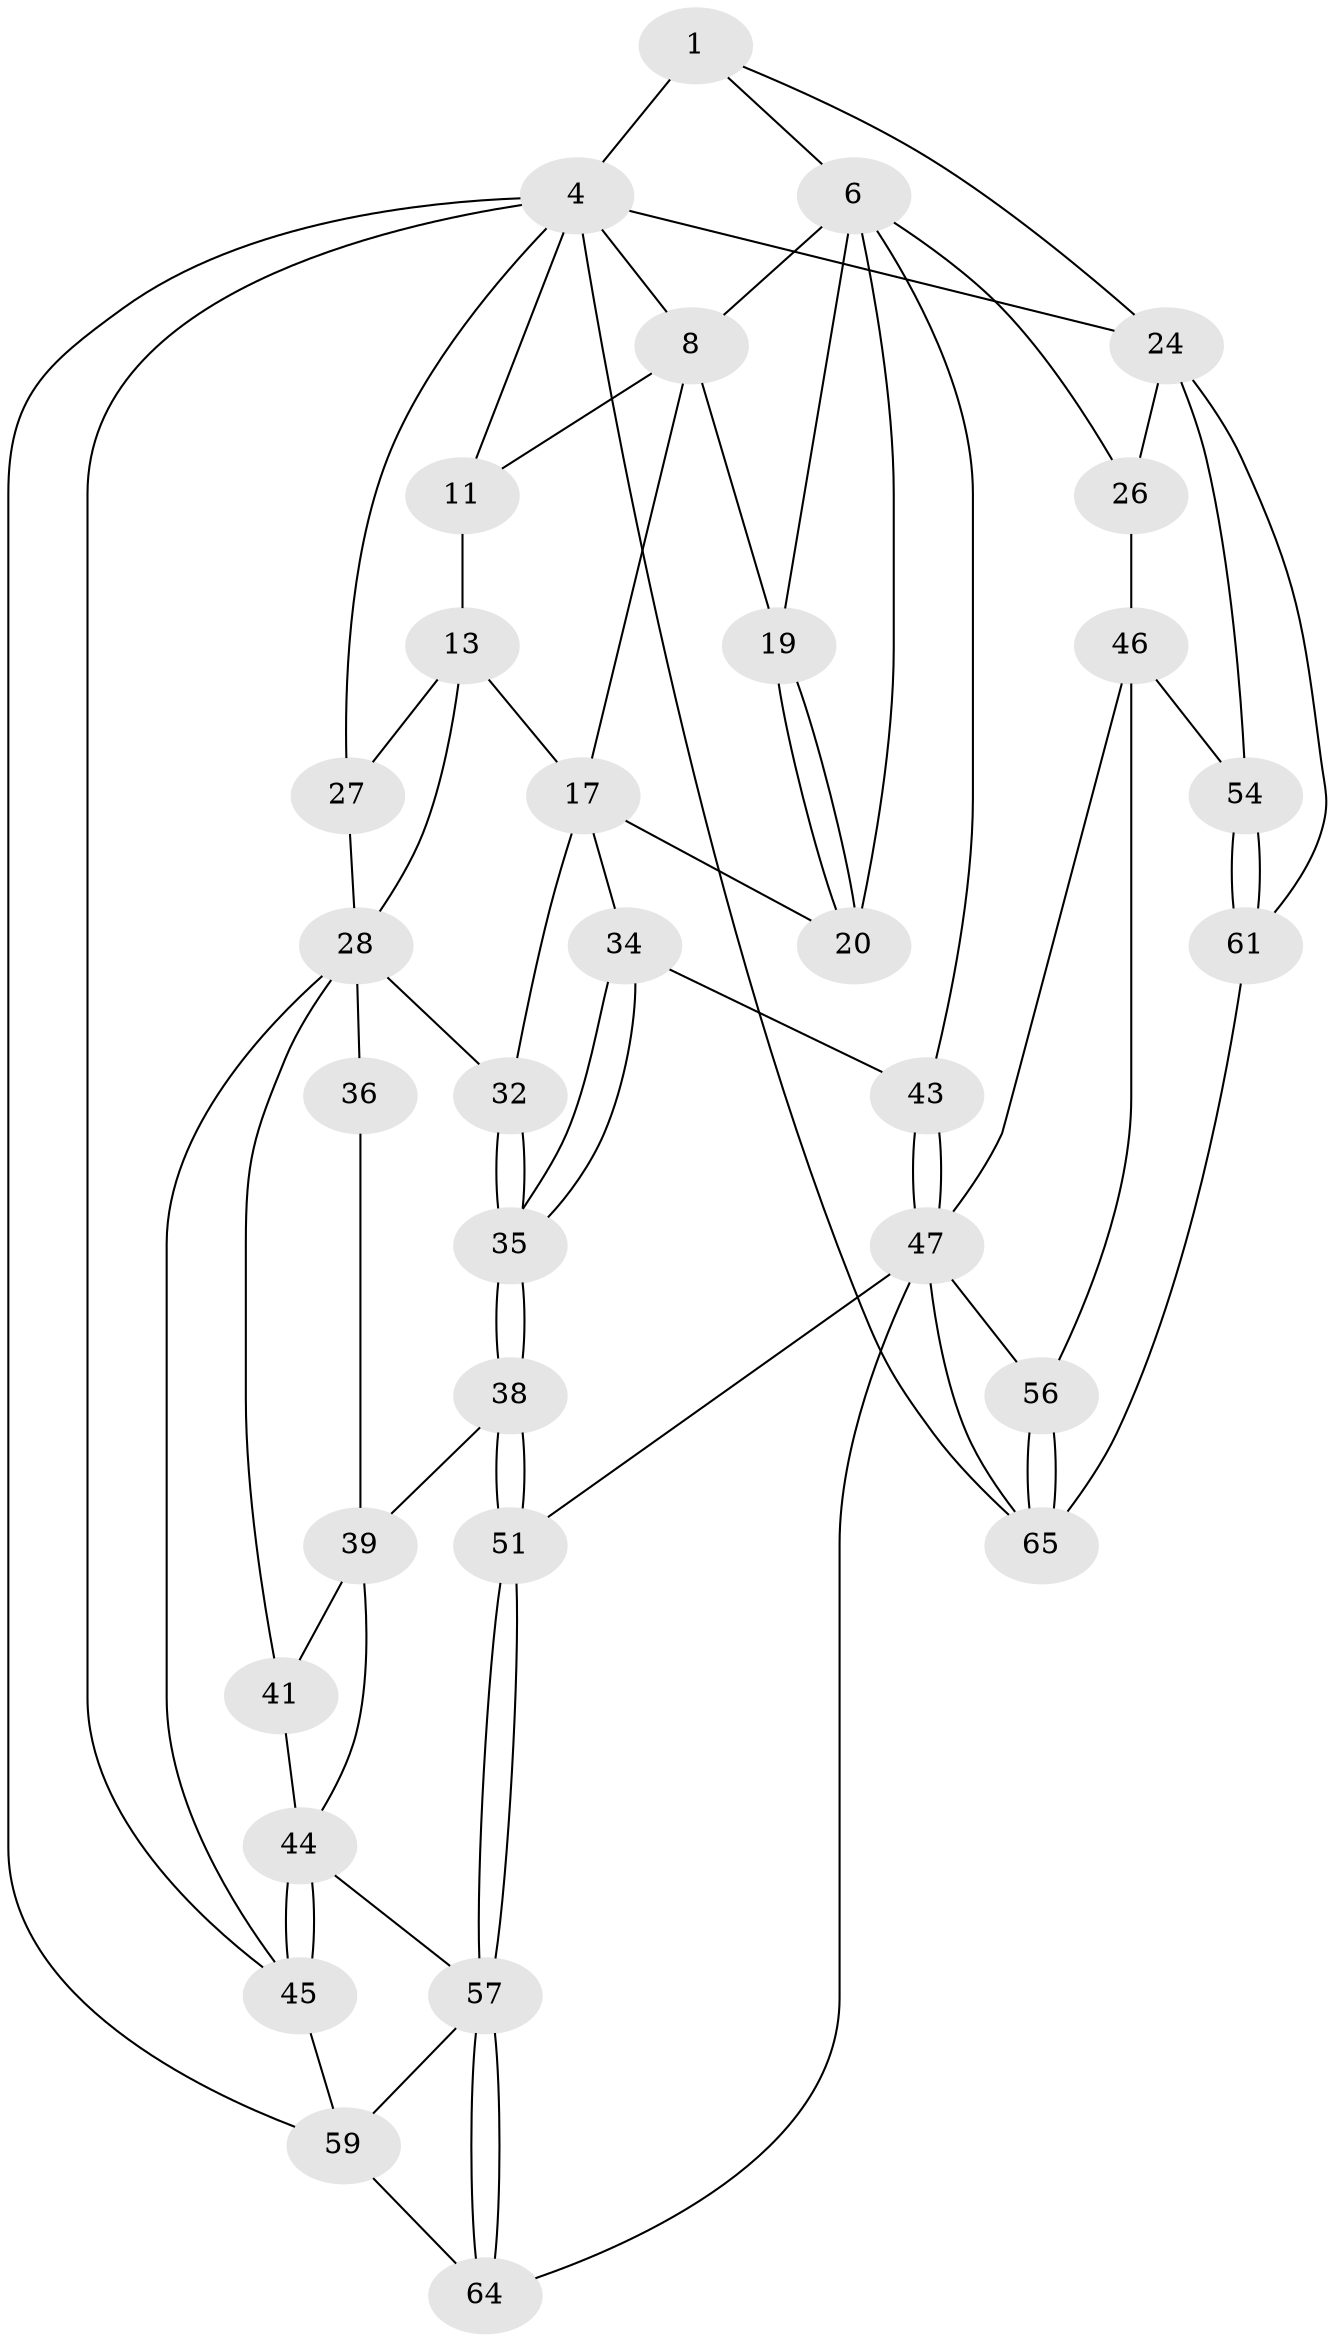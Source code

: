 // original degree distribution, {3: 0.029850746268656716, 4: 0.22388059701492538, 5: 0.5671641791044776, 6: 0.1791044776119403}
// Generated by graph-tools (version 1.1) at 2025/17/03/09/25 04:17:06]
// undirected, 33 vertices, 74 edges
graph export_dot {
graph [start="1"]
  node [color=gray90,style=filled];
  1 [pos="+0.8588696754643841+0.04952200778586794",super="+2+5"];
  4 [pos="+0.7897745802146944+0",super="+10"];
  6 [pos="+0.8192608071384633+0.2491316496860683",super="+7+22"];
  8 [pos="+0.6375750810608424+0.09815447236054921",super="+16+9"];
  11 [pos="+0.23643811992673153+0",super="+12"];
  13 [pos="+0.37445117144702045+0.16273934028655146",super="+14"];
  17 [pos="+0.4702709606935891+0.29155538813400794",super="+21+18"];
  19 [pos="+0.6622002938184122+0.25170133794565924"];
  20 [pos="+0.6462311844186568+0.30698877767789734"];
  24 [pos="+1+0.5381645229671294",super="+25+60"];
  26 [pos="+0.9495981578732777+0.5181873517843961"];
  27 [pos="+0+0.31294632721727245"];
  28 [pos="+0.18841736279581797+0.3135821136027338",super="+33+29"];
  32 [pos="+0.3073666665545329+0.34492517631015013"];
  34 [pos="+0.5140262519730702+0.49415411979240764"];
  35 [pos="+0.35370232786577843+0.5971045273355038"];
  36 [pos="+0.20032233240417693+0.41634449548091856"];
  38 [pos="+0.3480675264566628+0.6045147472778519"];
  39 [pos="+0.3172534565007247+0.6068609702098304",super="+40"];
  41 [pos="+0.16717546258990312+0.5290940413277444",super="+42"];
  43 [pos="+0.5453464749305696+0.5015513186239624"];
  44 [pos="+0.05864667912600257+0.6984631367709602",super="+48"];
  45 [pos="+0+0.7855245346812006",super="+52"];
  46 [pos="+0.8617937322816026+0.5671847918940781",super="+55"];
  47 [pos="+0.6918168699413356+0.6607261327475731",super="+49"];
  51 [pos="+0.440074901985282+0.7705962184141454"];
  54 [pos="+0.8003506836674549+0.8433629429730436"];
  56 [pos="+0.7230437345166496+0.87909233314475"];
  57 [pos="+0.2431790098793796+0.8843300360089072",super="+58"];
  59 [pos="+0.1701124412212064+0.8671641132819368",super="+67"];
  61 [pos="+1+0.8661002311165463"];
  64 [pos="+0.3535404502652728+1"];
  65 [pos="+0.723172337024445+0.991096742613744",super="+66"];
  1 -- 4 [weight=2];
  1 -- 24;
  1 -- 6;
  4 -- 8;
  4 -- 27;
  4 -- 11;
  4 -- 45;
  4 -- 24;
  4 -- 59;
  4 -- 65;
  6 -- 8;
  6 -- 19;
  6 -- 26;
  6 -- 43;
  6 -- 20;
  8 -- 17;
  8 -- 19;
  8 -- 11;
  11 -- 13 [weight=2];
  13 -- 27;
  13 -- 28;
  13 -- 17;
  17 -- 34;
  17 -- 20;
  17 -- 32;
  19 -- 20;
  19 -- 20;
  24 -- 26;
  24 -- 54;
  24 -- 61;
  26 -- 46;
  27 -- 28;
  28 -- 32;
  28 -- 36 [weight=2];
  28 -- 41 [weight=2];
  28 -- 45;
  32 -- 35;
  32 -- 35;
  34 -- 35;
  34 -- 35;
  34 -- 43;
  35 -- 38;
  35 -- 38;
  36 -- 39;
  38 -- 39;
  38 -- 51;
  38 -- 51;
  39 -- 41;
  39 -- 44;
  41 -- 44;
  43 -- 47;
  43 -- 47;
  44 -- 45;
  44 -- 45;
  44 -- 57;
  45 -- 59;
  46 -- 47;
  46 -- 54;
  46 -- 56;
  47 -- 64;
  47 -- 51;
  47 -- 56;
  47 -- 65;
  51 -- 57;
  51 -- 57;
  54 -- 61;
  54 -- 61;
  56 -- 65;
  56 -- 65;
  57 -- 64;
  57 -- 64;
  57 -- 59;
  59 -- 64;
  61 -- 65;
}
